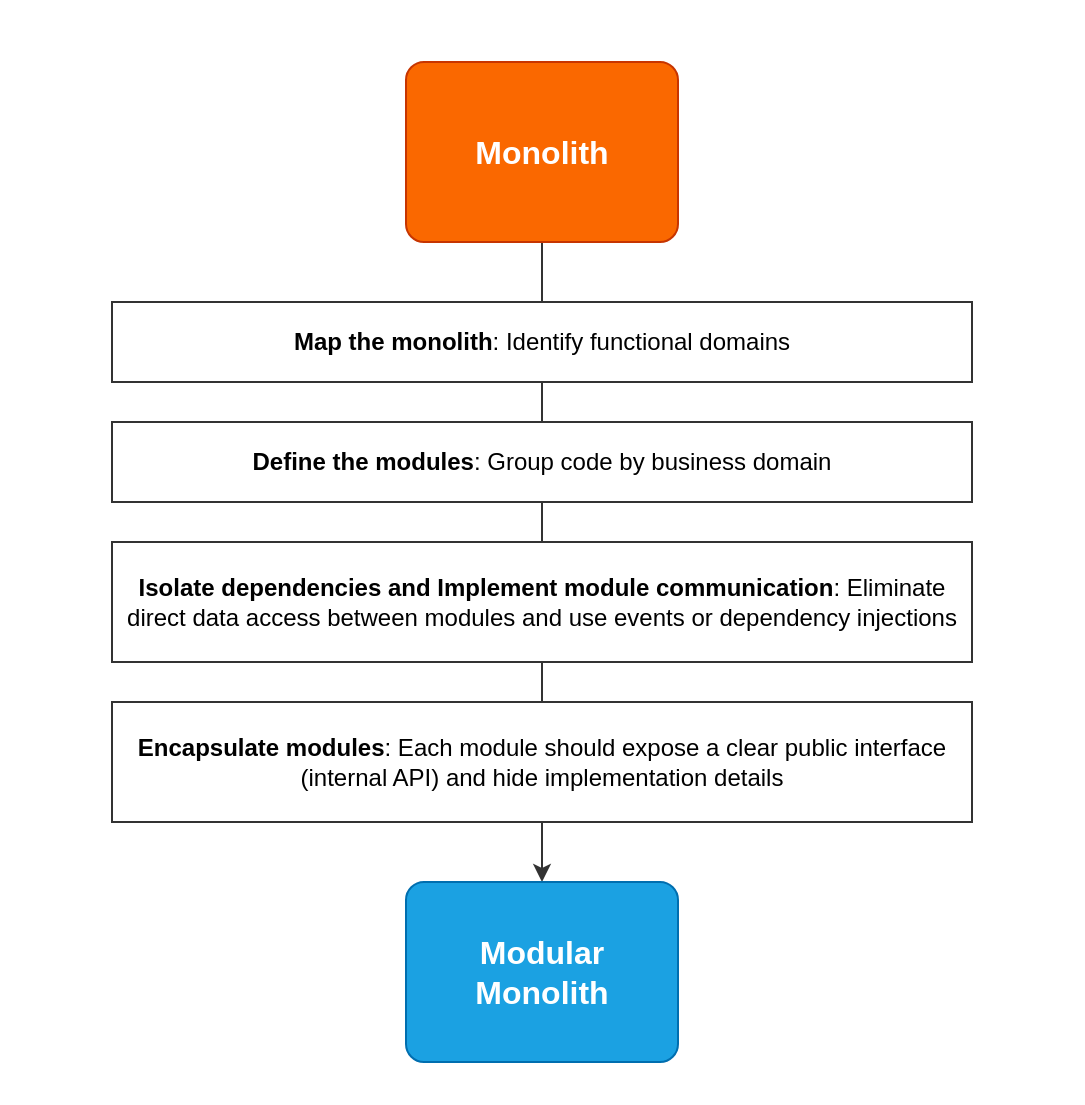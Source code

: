 <mxfile version="27.0.6">
  <diagram name="Page-1" id="UECpNyloiZMzTwFvvpmX">
    <mxGraphModel dx="1186" dy="721" grid="1" gridSize="10" guides="1" tooltips="1" connect="1" arrows="1" fold="1" page="1" pageScale="1" pageWidth="827" pageHeight="1169" math="0" shadow="0">
      <root>
        <mxCell id="0" />
        <mxCell id="1" parent="0" />
        <mxCell id="o01rYZssK_lU-B5gjtOP-1" value="" style="rounded=0;whiteSpace=wrap;html=1;strokeColor=#FFFFFF;" vertex="1" parent="1">
          <mxGeometry x="135" y="260" width="540" height="550" as="geometry" />
        </mxCell>
        <mxCell id="o01rYZssK_lU-B5gjtOP-2" value="" style="endArrow=classic;html=1;rounded=0;exitX=0.5;exitY=1;exitDx=0;exitDy=0;entryX=0.5;entryY=0;entryDx=0;entryDy=0;strokeColor=#333333;" edge="1" parent="1" source="o01rYZssK_lU-B5gjtOP-8" target="o01rYZssK_lU-B5gjtOP-3">
          <mxGeometry width="50" height="50" relative="1" as="geometry">
            <mxPoint x="390" y="610" as="sourcePoint" />
            <mxPoint x="440" y="560" as="targetPoint" />
          </mxGeometry>
        </mxCell>
        <mxCell id="o01rYZssK_lU-B5gjtOP-3" value="&lt;font style=&quot;font-size: 16px;&quot;&gt;&lt;b&gt;Modular&lt;br&gt;Monolith&lt;/b&gt;&lt;/font&gt;" style="rounded=1;arcSize=10;whiteSpace=wrap;html=1;align=center;fillColor=#1ba1e2;fontColor=#ffffff;strokeColor=#006EAF;" vertex="1" parent="1">
          <mxGeometry x="337" y="700" width="136" height="90" as="geometry" />
        </mxCell>
        <mxCell id="o01rYZssK_lU-B5gjtOP-4" value="&lt;strong data-end=&quot;75&quot; data-start=&quot;55&quot;&gt;Map the monolith&lt;/strong&gt;: Identify functional domains" style="rounded=0;arcSize=10;whiteSpace=wrap;html=1;align=center;strokeColor=#333333;" vertex="1" parent="1">
          <mxGeometry x="190" y="410" width="430" height="40" as="geometry" />
        </mxCell>
        <mxCell id="o01rYZssK_lU-B5gjtOP-5" value="&lt;strong data-end=&quot;207&quot; data-start=&quot;185&quot;&gt;Define the modules&lt;/strong&gt;: Group code by business domain" style="rounded=0;arcSize=10;whiteSpace=wrap;html=1;align=center;strokeColor=#333333;" vertex="1" parent="1">
          <mxGeometry x="190" y="470" width="430" height="40" as="geometry" />
        </mxCell>
        <mxCell id="o01rYZssK_lU-B5gjtOP-6" value="&lt;strong data-end=&quot;343&quot; data-start=&quot;319&quot;&gt;Isolate dependencies and&amp;nbsp;Implement module communication&lt;/strong&gt;: Eliminate direct data access between modules and use events or dependency injections" style="rounded=0;arcSize=10;whiteSpace=wrap;html=1;align=center;strokeColor=#333333;" vertex="1" parent="1">
          <mxGeometry x="190" y="530" width="430" height="60" as="geometry" />
        </mxCell>
        <mxCell id="o01rYZssK_lU-B5gjtOP-7" value="&lt;strong data-end=&quot;451&quot; data-start=&quot;428&quot;&gt;Encapsulate modules&lt;/strong&gt;: Each module should expose a clear public interface (internal API) and hide implementation details" style="rounded=0;arcSize=10;whiteSpace=wrap;html=1;align=center;strokeColor=#333333;" vertex="1" parent="1">
          <mxGeometry x="190" y="610" width="430" height="60" as="geometry" />
        </mxCell>
        <mxCell id="o01rYZssK_lU-B5gjtOP-8" value="&lt;font style=&quot;font-size: 16px; color: rgb(255, 255, 255);&quot;&gt;&lt;b&gt;Monolith&lt;/b&gt;&lt;/font&gt;" style="rounded=1;arcSize=10;whiteSpace=wrap;html=1;align=center;fillColor=#fa6800;fontColor=#000000;strokeColor=#C73500;" vertex="1" parent="1">
          <mxGeometry x="337" y="290" width="136" height="90" as="geometry" />
        </mxCell>
      </root>
    </mxGraphModel>
  </diagram>
</mxfile>
